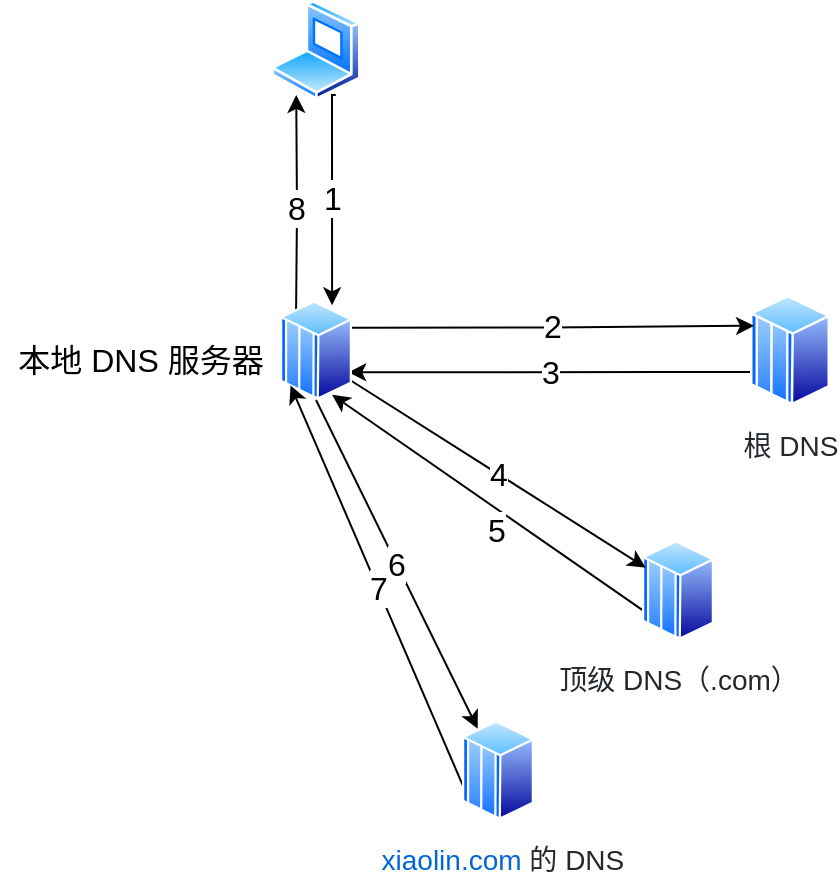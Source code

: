 <mxfile version="15.0.3" type="github">
  <diagram id="jX18XJ3T4TOSujDyHvxS" name="第 1 页">
    <mxGraphModel dx="946" dy="501" grid="1" gridSize="10" guides="1" tooltips="1" connect="1" arrows="1" fold="1" page="1" pageScale="1" pageWidth="827" pageHeight="1169" math="0" shadow="0">
      <root>
        <mxCell id="0" />
        <mxCell id="1" parent="0" />
        <mxCell id="FTA4VTz8hqje1e5fiqN9-12" value="1" style="edgeStyle=orthogonalEdgeStyle;rounded=0;orthogonalLoop=1;jettySize=auto;html=1;fontSize=16;exitX=0.75;exitY=1;exitDx=0;exitDy=0;entryX=0.75;entryY=0;entryDx=0;entryDy=0;" edge="1" parent="1" source="FTA4VTz8hqje1e5fiqN9-4" target="FTA4VTz8hqje1e5fiqN9-10">
          <mxGeometry relative="1" as="geometry">
            <mxPoint x="190" y="260" as="targetPoint" />
            <Array as="points">
              <mxPoint x="185" y="158" />
            </Array>
          </mxGeometry>
        </mxCell>
        <mxCell id="FTA4VTz8hqje1e5fiqN9-4" value="" style="aspect=fixed;perimeter=ellipsePerimeter;html=1;align=center;shadow=0;dashed=0;spacingTop=3;image;image=img/lib/active_directory/laptop_client.svg;fontSize=16;" vertex="1" parent="1">
          <mxGeometry x="154.5" y="110" width="45" height="50" as="geometry" />
        </mxCell>
        <mxCell id="FTA4VTz8hqje1e5fiqN9-17" value="3" style="edgeStyle=orthogonalEdgeStyle;rounded=0;orthogonalLoop=1;jettySize=auto;html=1;entryX=1;entryY=0.75;entryDx=0;entryDy=0;fontSize=16;" edge="1" parent="1" source="FTA4VTz8hqje1e5fiqN9-8" target="FTA4VTz8hqje1e5fiqN9-10">
          <mxGeometry relative="1" as="geometry">
            <Array as="points">
              <mxPoint x="350" y="296" />
              <mxPoint x="350" y="296" />
            </Array>
          </mxGeometry>
        </mxCell>
        <mxCell id="FTA4VTz8hqje1e5fiqN9-8" value="&lt;meta charset=&quot;utf-8&quot;&gt;&lt;span style=&quot;font-style: normal; font-weight: normal; letter-spacing: normal; text-indent: 0px; text-transform: none; word-spacing: 0px; text-decoration: none; color: rgb(36, 41, 46); font-size: 14px; text-align: left; float: none; display: inline;&quot;&gt;根 DNS&lt;/span&gt;" style="aspect=fixed;perimeter=ellipsePerimeter;html=1;align=center;shadow=0;dashed=0;spacingTop=3;image;image=img/lib/active_directory/mainframe_host.svg;fontSize=16;" vertex="1" parent="1">
          <mxGeometry x="394" y="257.22" width="40" height="55.56" as="geometry" />
        </mxCell>
        <mxCell id="FTA4VTz8hqje1e5fiqN9-19" value="5" style="edgeStyle=none;rounded=0;orthogonalLoop=1;jettySize=auto;html=1;entryX=0.75;entryY=1;entryDx=0;entryDy=0;fontSize=16;exitX=0;exitY=0.75;exitDx=0;exitDy=0;" edge="1" parent="1" source="FTA4VTz8hqje1e5fiqN9-9" target="FTA4VTz8hqje1e5fiqN9-10">
          <mxGeometry x="-0.106" y="9" relative="1" as="geometry">
            <mxPoint as="offset" />
          </mxGeometry>
        </mxCell>
        <mxCell id="FTA4VTz8hqje1e5fiqN9-9" value="&lt;meta charset=&quot;utf-8&quot;&gt;&lt;span style=&quot;font-style: normal; font-weight: normal; letter-spacing: normal; text-indent: 0px; text-transform: none; word-spacing: 0px; text-decoration: none; color: rgb(36, 41, 46); font-size: 14px; text-align: left; float: none; display: inline;&quot;&gt;顶级 DNS（.com）&lt;/span&gt;" style="aspect=fixed;perimeter=ellipsePerimeter;html=1;align=center;shadow=0;dashed=0;spacingTop=3;image;image=img/lib/active_directory/mainframe_host.svg;fontSize=16;" vertex="1" parent="1">
          <mxGeometry x="340" y="380" width="36" height="50" as="geometry" />
        </mxCell>
        <mxCell id="FTA4VTz8hqje1e5fiqN9-13" value="8" style="edgeStyle=orthogonalEdgeStyle;rounded=0;orthogonalLoop=1;jettySize=auto;html=1;entryX=0.25;entryY=1;entryDx=0;entryDy=0;fontSize=16;" edge="1" parent="1" target="FTA4VTz8hqje1e5fiqN9-4">
          <mxGeometry relative="1" as="geometry">
            <mxPoint x="167" y="270" as="sourcePoint" />
          </mxGeometry>
        </mxCell>
        <mxCell id="FTA4VTz8hqje1e5fiqN9-15" value="2" style="edgeStyle=orthogonalEdgeStyle;rounded=0;orthogonalLoop=1;jettySize=auto;html=1;fontSize=16;exitX=1;exitY=0.25;exitDx=0;exitDy=0;entryX=0;entryY=0.25;entryDx=0;entryDy=0;" edge="1" parent="1" source="FTA4VTz8hqje1e5fiqN9-10" target="FTA4VTz8hqje1e5fiqN9-8">
          <mxGeometry relative="1" as="geometry" />
        </mxCell>
        <mxCell id="FTA4VTz8hqje1e5fiqN9-18" value="4" style="rounded=0;orthogonalLoop=1;jettySize=auto;html=1;entryX=0;entryY=0.25;entryDx=0;entryDy=0;fontSize=16;" edge="1" parent="1" target="FTA4VTz8hqje1e5fiqN9-9">
          <mxGeometry relative="1" as="geometry">
            <mxPoint x="194" y="300" as="sourcePoint" />
          </mxGeometry>
        </mxCell>
        <mxCell id="FTA4VTz8hqje1e5fiqN9-20" value="6" style="edgeStyle=none;rounded=0;orthogonalLoop=1;jettySize=auto;html=1;fontSize=16;exitX=0.5;exitY=1;exitDx=0;exitDy=0;" edge="1" parent="1" source="FTA4VTz8hqje1e5fiqN9-10" target="FTA4VTz8hqje1e5fiqN9-14">
          <mxGeometry relative="1" as="geometry" />
        </mxCell>
        <mxCell id="FTA4VTz8hqje1e5fiqN9-10" value="" style="aspect=fixed;perimeter=ellipsePerimeter;html=1;align=center;shadow=0;dashed=0;spacingTop=3;image;image=img/lib/active_directory/mainframe_host.svg;fontSize=16;" vertex="1" parent="1">
          <mxGeometry x="159" y="260" width="36" height="50" as="geometry" />
        </mxCell>
        <mxCell id="FTA4VTz8hqje1e5fiqN9-21" value="7" style="edgeStyle=none;rounded=0;orthogonalLoop=1;jettySize=auto;html=1;entryX=0;entryY=1;entryDx=0;entryDy=0;fontSize=16;exitX=0;exitY=0.75;exitDx=0;exitDy=0;" edge="1" parent="1" source="FTA4VTz8hqje1e5fiqN9-14" target="FTA4VTz8hqje1e5fiqN9-10">
          <mxGeometry relative="1" as="geometry" />
        </mxCell>
        <mxCell id="FTA4VTz8hqje1e5fiqN9-14" value="&lt;span style=&quot;color: rgb(36 , 41 , 46) ; font-family: , &amp;#34;blinkmacsystemfont&amp;#34; , , &amp;#34;pingfang sc&amp;#34; , &amp;#34;helvetica&amp;#34; , &amp;#34;arial&amp;#34; , &amp;#34;hiragino sans gb&amp;#34; , &amp;#34;microsoft yahei&amp;#34; , &amp;#34;simsun&amp;#34; , , &amp;#34;heiti&amp;#34; , , sans-serif ; font-size: 14px ; text-align: left&quot;&gt;&amp;nbsp;&lt;/span&gt;&lt;a href=&quot;http://xiaolin.com/&quot; target=&quot;_blank&quot; style=&quot;box-sizing: border-box ; color: rgb(3 , 102 , 214) ; text-decoration: none ; font-family: , &amp;#34;blinkmacsystemfont&amp;#34; , , &amp;#34;pingfang sc&amp;#34; , &amp;#34;helvetica&amp;#34; , &amp;#34;arial&amp;#34; , &amp;#34;hiragino sans gb&amp;#34; , &amp;#34;microsoft yahei&amp;#34; , &amp;#34;simsun&amp;#34; , , &amp;#34;heiti&amp;#34; , , sans-serif ; font-size: 14px ; text-align: left&quot;&gt;xiaolin.com&lt;/a&gt;&lt;span style=&quot;color: rgb(36 , 41 , 46) ; font-family: , &amp;#34;blinkmacsystemfont&amp;#34; , , &amp;#34;pingfang sc&amp;#34; , &amp;#34;helvetica&amp;#34; , &amp;#34;arial&amp;#34; , &amp;#34;hiragino sans gb&amp;#34; , &amp;#34;microsoft yahei&amp;#34; , &amp;#34;simsun&amp;#34; , , &amp;#34;heiti&amp;#34; , , sans-serif ; font-size: 14px ; text-align: left&quot;&gt;&amp;nbsp;的 DNS&lt;/span&gt;" style="aspect=fixed;perimeter=ellipsePerimeter;html=1;align=center;shadow=0;dashed=0;spacingTop=3;image;image=img/lib/active_directory/mainframe_host.svg;fontSize=16;" vertex="1" parent="1">
          <mxGeometry x="250" y="470" width="36" height="50" as="geometry" />
        </mxCell>
        <mxCell id="FTA4VTz8hqje1e5fiqN9-22" value="本地 DNS 服务器" style="text;html=1;align=center;verticalAlign=middle;resizable=0;points=[];autosize=1;strokeColor=none;fontSize=16;" vertex="1" parent="1">
          <mxGeometry x="19" y="280" width="140" height="20" as="geometry" />
        </mxCell>
      </root>
    </mxGraphModel>
  </diagram>
</mxfile>
